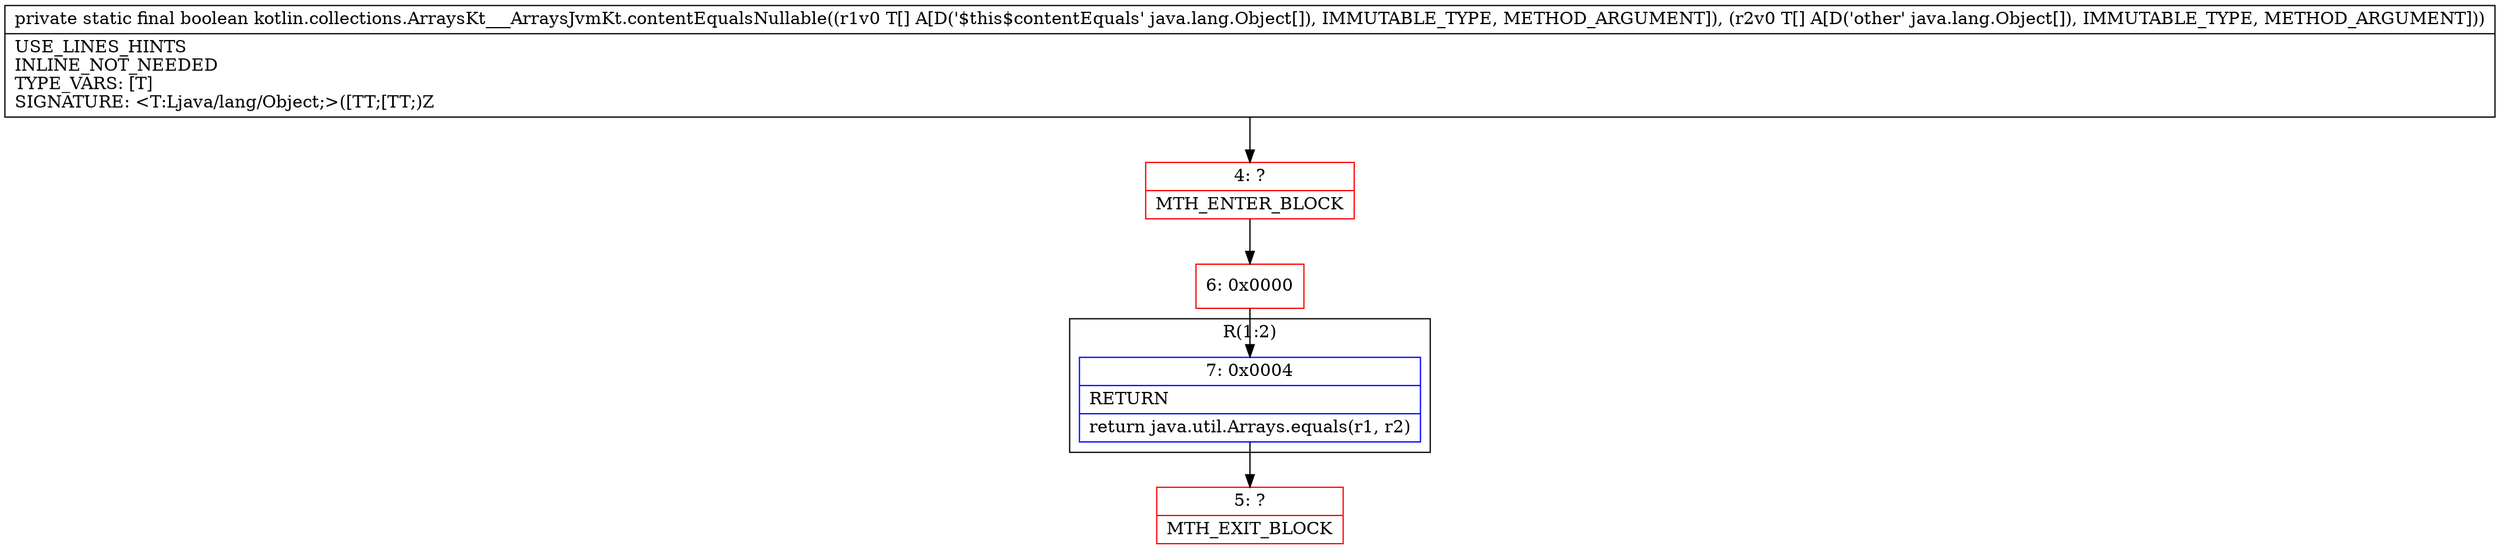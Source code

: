 digraph "CFG forkotlin.collections.ArraysKt___ArraysJvmKt.contentEqualsNullable([Ljava\/lang\/Object;[Ljava\/lang\/Object;)Z" {
subgraph cluster_Region_144221299 {
label = "R(1:2)";
node [shape=record,color=blue];
Node_7 [shape=record,label="{7\:\ 0x0004|RETURN\l|return java.util.Arrays.equals(r1, r2)\l}"];
}
Node_4 [shape=record,color=red,label="{4\:\ ?|MTH_ENTER_BLOCK\l}"];
Node_6 [shape=record,color=red,label="{6\:\ 0x0000}"];
Node_5 [shape=record,color=red,label="{5\:\ ?|MTH_EXIT_BLOCK\l}"];
MethodNode[shape=record,label="{private static final boolean kotlin.collections.ArraysKt___ArraysJvmKt.contentEqualsNullable((r1v0 T[] A[D('$this$contentEquals' java.lang.Object[]), IMMUTABLE_TYPE, METHOD_ARGUMENT]), (r2v0 T[] A[D('other' java.lang.Object[]), IMMUTABLE_TYPE, METHOD_ARGUMENT]))  | USE_LINES_HINTS\lINLINE_NOT_NEEDED\lTYPE_VARS: [T]\lSIGNATURE: \<T:Ljava\/lang\/Object;\>([TT;[TT;)Z\l}"];
MethodNode -> Node_4;Node_7 -> Node_5;
Node_4 -> Node_6;
Node_6 -> Node_7;
}

